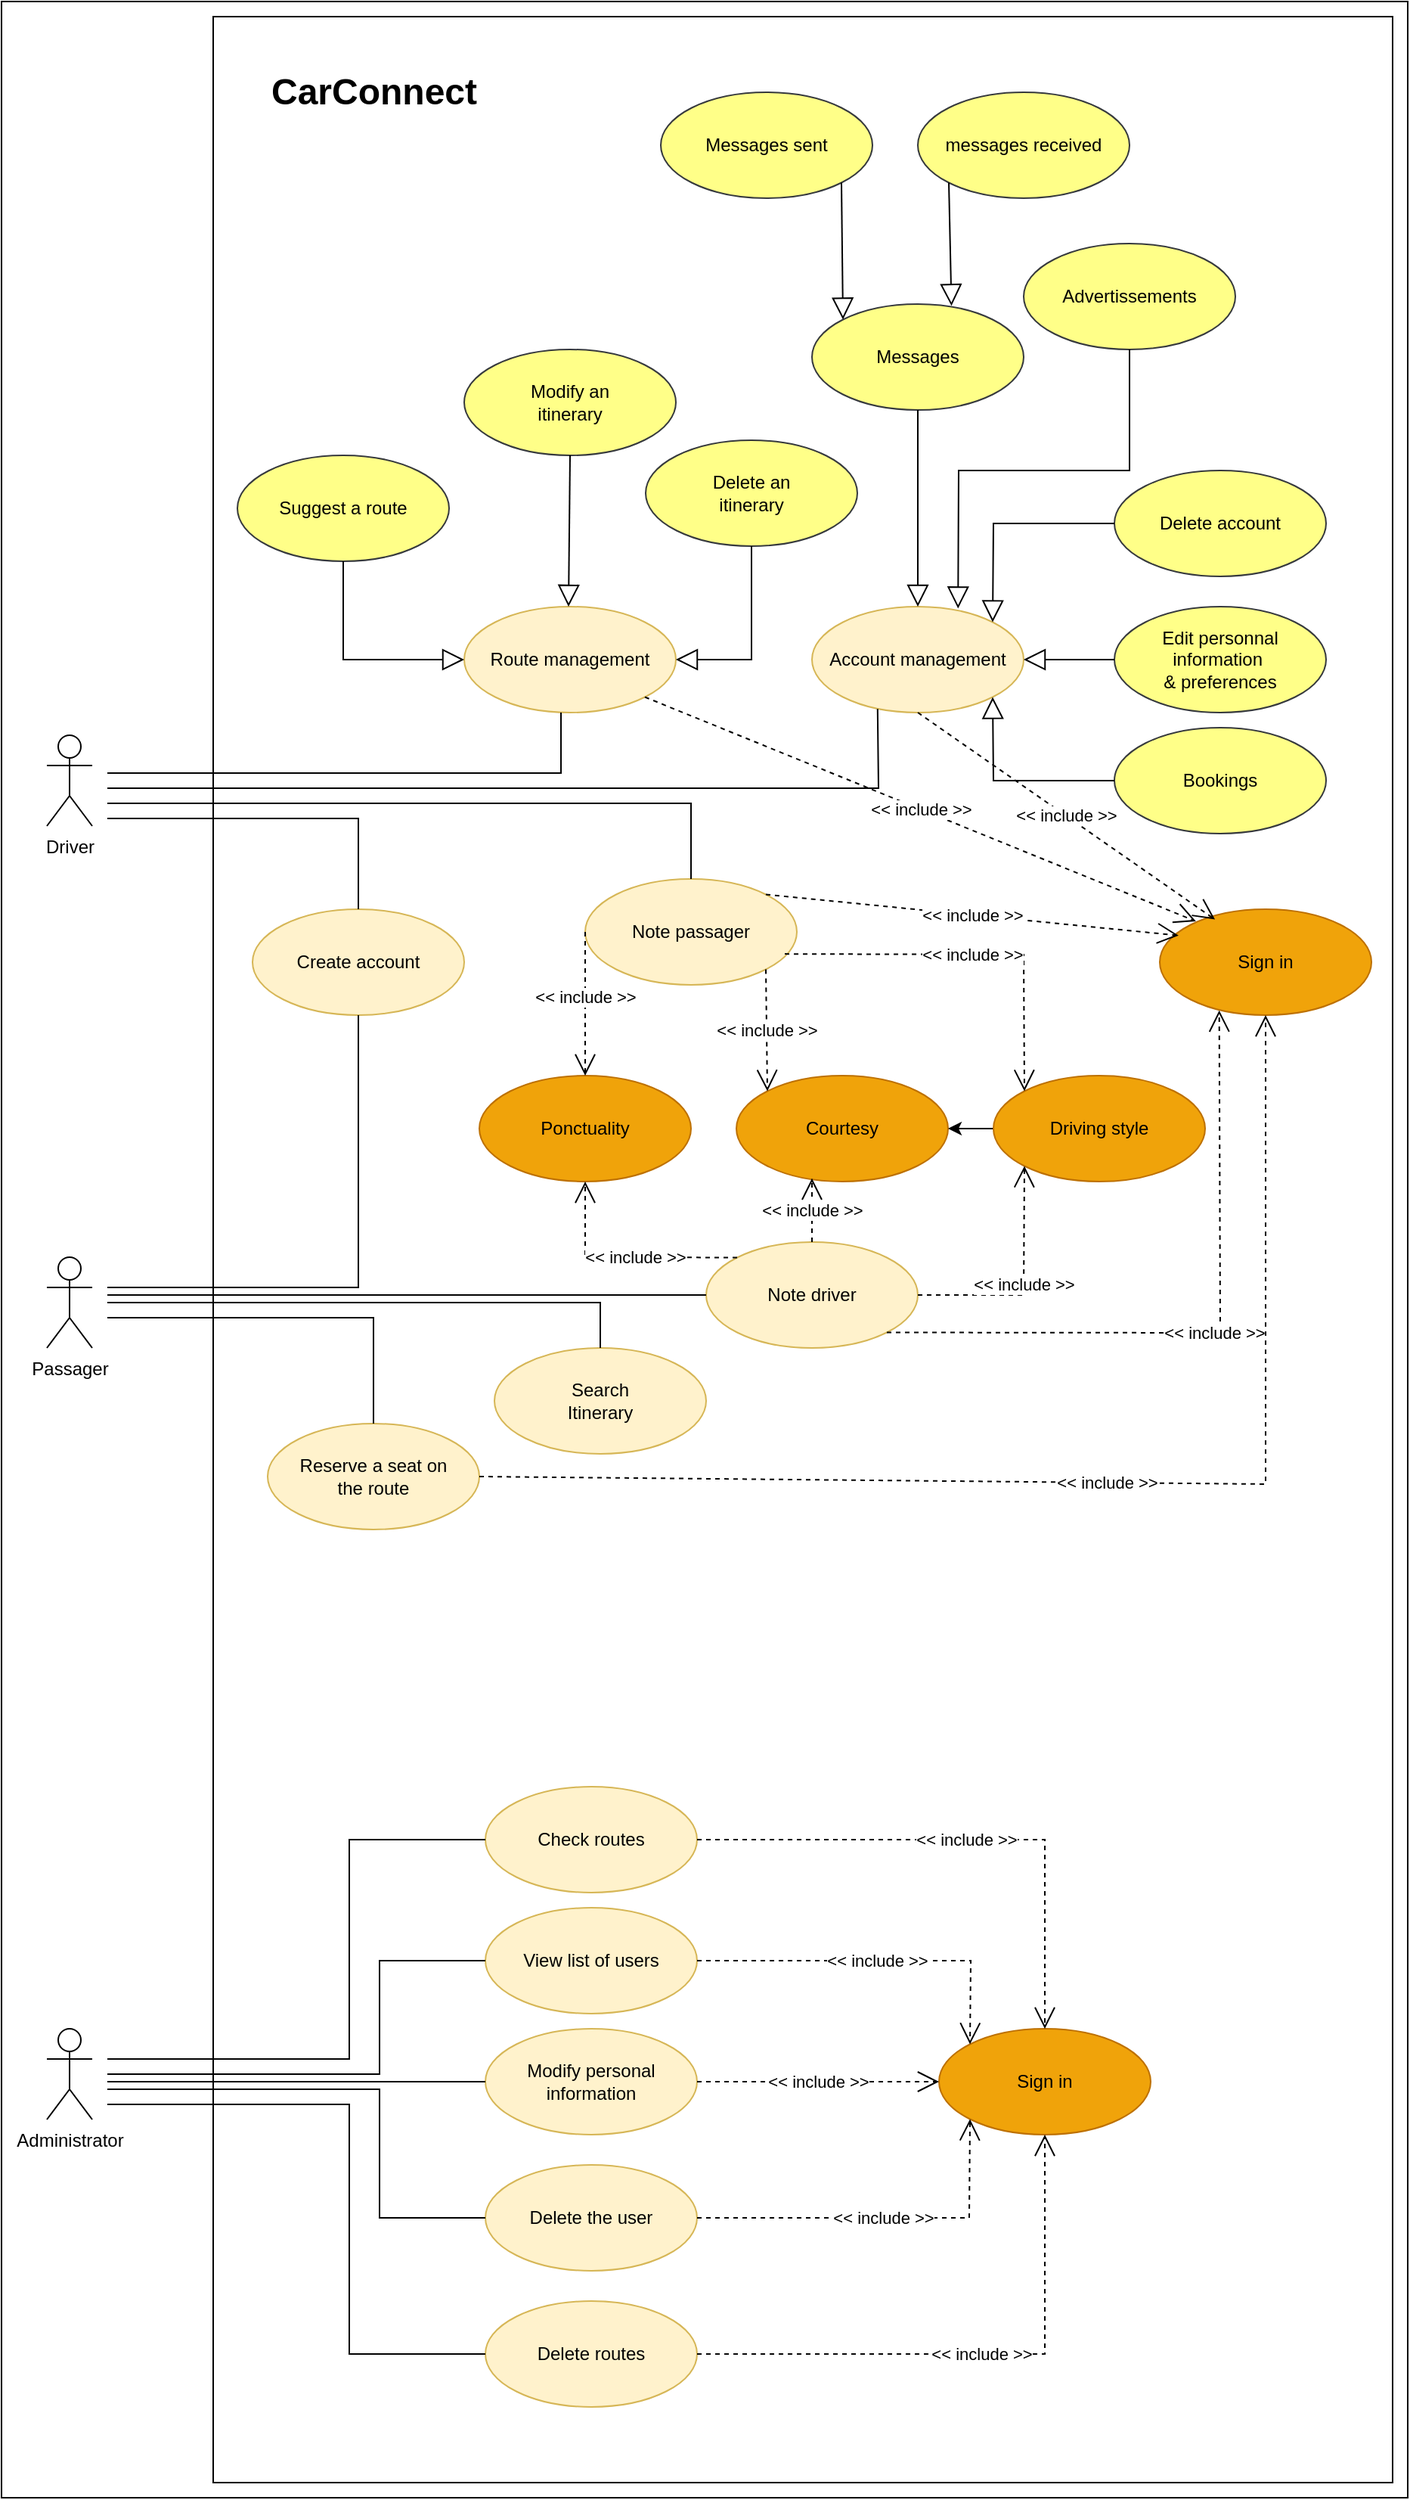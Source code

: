 <mxfile version="26.1.0">
  <diagram name="Page-1" id="--tM3wPtxwtpkSuRADcL">
    <mxGraphModel dx="1509" dy="785" grid="1" gridSize="10" guides="1" tooltips="1" connect="1" arrows="1" fold="1" page="1" pageScale="1" pageWidth="827" pageHeight="1169" math="0" shadow="0">
      <root>
        <mxCell id="0" />
        <mxCell id="1" parent="0" />
        <mxCell id="TRSJzEvxHJCrdjSe0Vc8-1" value="" style="rounded=0;whiteSpace=wrap;html=1;" parent="1" vertex="1">
          <mxGeometry x="710" y="60" width="930" height="1650" as="geometry" />
        </mxCell>
        <mxCell id="TRSJzEvxHJCrdjSe0Vc8-2" value="" style="rounded=0;whiteSpace=wrap;html=1;" parent="1" vertex="1">
          <mxGeometry x="850" y="70" width="780" height="1630" as="geometry" />
        </mxCell>
        <mxCell id="TRSJzEvxHJCrdjSe0Vc8-3" value="Create account" style="ellipse;whiteSpace=wrap;html=1;fillColor=#fff2cc;strokeColor=#d6b656;" parent="1" vertex="1">
          <mxGeometry x="876" y="660" width="140" height="70" as="geometry" />
        </mxCell>
        <mxCell id="TRSJzEvxHJCrdjSe0Vc8-4" value="Account management" style="ellipse;whiteSpace=wrap;html=1;fillColor=#fff2cc;strokeColor=#d6b656;" parent="1" vertex="1">
          <mxGeometry x="1246" y="460" width="140" height="70" as="geometry" />
        </mxCell>
        <mxCell id="TRSJzEvxHJCrdjSe0Vc8-5" value="Route management" style="ellipse;whiteSpace=wrap;html=1;fillColor=#fff2cc;strokeColor=#d6b656;" parent="1" vertex="1">
          <mxGeometry x="1016" y="460" width="140" height="70" as="geometry" />
        </mxCell>
        <mxCell id="TRSJzEvxHJCrdjSe0Vc8-6" value="Note passager" style="ellipse;whiteSpace=wrap;html=1;fillColor=#fff2cc;strokeColor=#d6b656;" parent="1" vertex="1">
          <mxGeometry x="1096" y="640" width="140" height="70" as="geometry" />
        </mxCell>
        <mxCell id="TRSJzEvxHJCrdjSe0Vc8-7" value="Note driver" style="ellipse;whiteSpace=wrap;html=1;fillColor=#fff2cc;strokeColor=#d6b656;" parent="1" vertex="1">
          <mxGeometry x="1176" y="880" width="140" height="70" as="geometry" />
        </mxCell>
        <mxCell id="TRSJzEvxHJCrdjSe0Vc8-8" value="Reserve a seat on&lt;div&gt;the route&lt;/div&gt;" style="ellipse;whiteSpace=wrap;html=1;fillColor=#fff2cc;strokeColor=#d6b656;" parent="1" vertex="1">
          <mxGeometry x="886" y="1000" width="140" height="70" as="geometry" />
        </mxCell>
        <mxCell id="TRSJzEvxHJCrdjSe0Vc8-9" value="View list of users" style="ellipse;whiteSpace=wrap;html=1;fillColor=#fff2cc;strokeColor=#d6b656;" parent="1" vertex="1">
          <mxGeometry x="1030" y="1320" width="140" height="70" as="geometry" />
        </mxCell>
        <mxCell id="TRSJzEvxHJCrdjSe0Vc8-10" value="Modify personal information" style="ellipse;whiteSpace=wrap;html=1;fillColor=#fff2cc;strokeColor=#d6b656;" parent="1" vertex="1">
          <mxGeometry x="1030" y="1400" width="140" height="70" as="geometry" />
        </mxCell>
        <mxCell id="TRSJzEvxHJCrdjSe0Vc8-11" value="Delete routes" style="ellipse;whiteSpace=wrap;html=1;fillColor=#fff2cc;strokeColor=#d6b656;" parent="1" vertex="1">
          <mxGeometry x="1030" y="1580" width="140" height="70" as="geometry" />
        </mxCell>
        <mxCell id="TRSJzEvxHJCrdjSe0Vc8-12" value="Delete the user" style="ellipse;whiteSpace=wrap;html=1;fillColor=#fff2cc;strokeColor=#d6b656;" parent="1" vertex="1">
          <mxGeometry x="1030" y="1490" width="140" height="70" as="geometry" />
        </mxCell>
        <mxCell id="TRSJzEvxHJCrdjSe0Vc8-13" value="Check routes" style="ellipse;whiteSpace=wrap;html=1;fillColor=#fff2cc;strokeColor=#d6b656;" parent="1" vertex="1">
          <mxGeometry x="1030" y="1240" width="140" height="70" as="geometry" />
        </mxCell>
        <mxCell id="TRSJzEvxHJCrdjSe0Vc8-14" value="messages received" style="ellipse;whiteSpace=wrap;html=1;fillColor=#ffff88;strokeColor=#36393d;" parent="1" vertex="1">
          <mxGeometry x="1316" y="120" width="140" height="70" as="geometry" />
        </mxCell>
        <mxCell id="TRSJzEvxHJCrdjSe0Vc8-15" value="Bookings" style="ellipse;whiteSpace=wrap;html=1;fillColor=#ffff88;strokeColor=#36393d;" parent="1" vertex="1">
          <mxGeometry x="1446" y="540" width="140" height="70" as="geometry" />
        </mxCell>
        <mxCell id="TRSJzEvxHJCrdjSe0Vc8-16" value="Messages" style="ellipse;whiteSpace=wrap;html=1;fillColor=#ffff88;strokeColor=#36393d;" parent="1" vertex="1">
          <mxGeometry x="1246" y="260" width="140" height="70" as="geometry" />
        </mxCell>
        <mxCell id="TRSJzEvxHJCrdjSe0Vc8-17" value="Suggest a route" style="ellipse;whiteSpace=wrap;html=1;fillColor=#ffff88;strokeColor=#36393d;" parent="1" vertex="1">
          <mxGeometry x="866" y="360" width="140" height="70" as="geometry" />
        </mxCell>
        <mxCell id="TRSJzEvxHJCrdjSe0Vc8-18" value="Delete an&lt;div&gt;itinerary&lt;/div&gt;" style="ellipse;whiteSpace=wrap;html=1;fillColor=#ffff88;strokeColor=#36393d;" parent="1" vertex="1">
          <mxGeometry x="1136" y="350" width="140" height="70" as="geometry" />
        </mxCell>
        <mxCell id="TRSJzEvxHJCrdjSe0Vc8-19" value="Modify an&lt;div&gt;&lt;div&gt;itinerary&lt;/div&gt;&lt;/div&gt;" style="ellipse;whiteSpace=wrap;html=1;fillColor=#ffff88;strokeColor=#36393d;" parent="1" vertex="1">
          <mxGeometry x="1016" y="290" width="140" height="70" as="geometry" />
        </mxCell>
        <mxCell id="TRSJzEvxHJCrdjSe0Vc8-20" value="Advertissements" style="ellipse;whiteSpace=wrap;html=1;fillColor=#ffff88;strokeColor=#36393d;" parent="1" vertex="1">
          <mxGeometry x="1386" y="220" width="140" height="70" as="geometry" />
        </mxCell>
        <mxCell id="TRSJzEvxHJCrdjSe0Vc8-21" value="Delete account" style="ellipse;whiteSpace=wrap;html=1;fillColor=#ffff88;strokeColor=#36393d;" parent="1" vertex="1">
          <mxGeometry x="1446" y="370" width="140" height="70" as="geometry" />
        </mxCell>
        <mxCell id="TRSJzEvxHJCrdjSe0Vc8-22" value="Edit personnal information&amp;nbsp;&lt;div&gt;&amp;amp; preferences&lt;/div&gt;" style="ellipse;whiteSpace=wrap;html=1;fillColor=#ffff88;strokeColor=#36393d;" parent="1" vertex="1">
          <mxGeometry x="1446" y="460" width="140" height="70" as="geometry" />
        </mxCell>
        <mxCell id="TRSJzEvxHJCrdjSe0Vc8-23" value="Sign in" style="ellipse;whiteSpace=wrap;html=1;fillColor=#f0a30a;strokeColor=#BD7000;fontColor=#000000;" parent="1" vertex="1">
          <mxGeometry x="1476" y="660" width="140" height="70" as="geometry" />
        </mxCell>
        <mxCell id="TRSJzEvxHJCrdjSe0Vc8-24" value="Sign in" style="ellipse;whiteSpace=wrap;html=1;fillColor=#f0a30a;strokeColor=#BD7000;fontColor=#000000;" parent="1" vertex="1">
          <mxGeometry x="1330" y="1400" width="140" height="70" as="geometry" />
        </mxCell>
        <mxCell id="TRSJzEvxHJCrdjSe0Vc8-25" value="Ponctuality" style="ellipse;whiteSpace=wrap;html=1;fillColor=#f0a30a;strokeColor=#BD7000;fontColor=#000000;" parent="1" vertex="1">
          <mxGeometry x="1026" y="770" width="140" height="70" as="geometry" />
        </mxCell>
        <mxCell id="TRSJzEvxHJCrdjSe0Vc8-26" value="Courtesy" style="ellipse;whiteSpace=wrap;html=1;fillColor=#f0a30a;strokeColor=#BD7000;fontColor=#000000;" parent="1" vertex="1">
          <mxGeometry x="1196" y="770" width="140" height="70" as="geometry" />
        </mxCell>
        <mxCell id="TRSJzEvxHJCrdjSe0Vc8-27" value="" style="edgeStyle=orthogonalEdgeStyle;rounded=0;orthogonalLoop=1;jettySize=auto;html=1;" parent="1" source="TRSJzEvxHJCrdjSe0Vc8-28" target="TRSJzEvxHJCrdjSe0Vc8-26" edge="1">
          <mxGeometry relative="1" as="geometry" />
        </mxCell>
        <mxCell id="TRSJzEvxHJCrdjSe0Vc8-28" value="Driving style" style="ellipse;whiteSpace=wrap;html=1;fillColor=#f0a30a;strokeColor=#BD7000;fontColor=#000000;" parent="1" vertex="1">
          <mxGeometry x="1366" y="770" width="140" height="70" as="geometry" />
        </mxCell>
        <mxCell id="TRSJzEvxHJCrdjSe0Vc8-29" value="Driver" style="shape=umlActor;verticalLabelPosition=bottom;verticalAlign=top;html=1;" parent="1" vertex="1">
          <mxGeometry x="740" y="545" width="30" height="60" as="geometry" />
        </mxCell>
        <mxCell id="TRSJzEvxHJCrdjSe0Vc8-30" value="" style="endArrow=none;html=1;rounded=0;entryX=0.5;entryY=0;entryDx=0;entryDy=0;" parent="1" target="TRSJzEvxHJCrdjSe0Vc8-3" edge="1">
          <mxGeometry width="50" height="50" relative="1" as="geometry">
            <mxPoint x="780" y="600" as="sourcePoint" />
            <mxPoint x="1160" y="540" as="targetPoint" />
            <Array as="points">
              <mxPoint x="946" y="600" />
            </Array>
          </mxGeometry>
        </mxCell>
        <mxCell id="TRSJzEvxHJCrdjSe0Vc8-31" value="" style="endArrow=none;html=1;rounded=0;entryX=0.31;entryY=0.966;entryDx=0;entryDy=0;entryPerimeter=0;" parent="1" target="TRSJzEvxHJCrdjSe0Vc8-4" edge="1">
          <mxGeometry width="50" height="50" relative="1" as="geometry">
            <mxPoint x="780" y="580" as="sourcePoint" />
            <mxPoint x="1290" y="550" as="targetPoint" />
            <Array as="points">
              <mxPoint x="1290" y="580" />
            </Array>
          </mxGeometry>
        </mxCell>
        <mxCell id="TRSJzEvxHJCrdjSe0Vc8-32" value="" style="endArrow=block;endFill=0;endSize=12;html=1;rounded=0;entryX=0.5;entryY=0;entryDx=0;entryDy=0;exitX=0.5;exitY=1;exitDx=0;exitDy=0;" parent="1" source="TRSJzEvxHJCrdjSe0Vc8-16" target="TRSJzEvxHJCrdjSe0Vc8-4" edge="1">
          <mxGeometry width="160" relative="1" as="geometry">
            <mxPoint x="1186" y="420" as="sourcePoint" />
            <mxPoint x="1266" y="590" as="targetPoint" />
          </mxGeometry>
        </mxCell>
        <mxCell id="TRSJzEvxHJCrdjSe0Vc8-33" value="Messages sent" style="ellipse;whiteSpace=wrap;html=1;fillColor=#ffff88;strokeColor=#36393d;" parent="1" vertex="1">
          <mxGeometry x="1146" y="120" width="140" height="70" as="geometry" />
        </mxCell>
        <mxCell id="TRSJzEvxHJCrdjSe0Vc8-34" value="" style="endArrow=block;endFill=0;endSize=12;html=1;rounded=0;exitX=0;exitY=1;exitDx=0;exitDy=0;entryX=0.659;entryY=0.017;entryDx=0;entryDy=0;entryPerimeter=0;" parent="1" source="TRSJzEvxHJCrdjSe0Vc8-14" target="TRSJzEvxHJCrdjSe0Vc8-16" edge="1">
          <mxGeometry width="160" relative="1" as="geometry">
            <mxPoint x="1246" y="290" as="sourcePoint" />
            <mxPoint x="1336" y="260" as="targetPoint" />
          </mxGeometry>
        </mxCell>
        <mxCell id="TRSJzEvxHJCrdjSe0Vc8-35" value="" style="endArrow=block;endFill=0;endSize=12;html=1;rounded=0;entryX=0;entryY=0;entryDx=0;entryDy=0;exitX=1;exitY=1;exitDx=0;exitDy=0;" parent="1" source="TRSJzEvxHJCrdjSe0Vc8-33" target="TRSJzEvxHJCrdjSe0Vc8-16" edge="1">
          <mxGeometry width="160" relative="1" as="geometry">
            <mxPoint x="1107" y="210" as="sourcePoint" />
            <mxPoint x="1106" y="280" as="targetPoint" />
          </mxGeometry>
        </mxCell>
        <mxCell id="TRSJzEvxHJCrdjSe0Vc8-36" value="" style="endArrow=block;endFill=0;endSize=12;html=1;rounded=0;entryX=0.69;entryY=0.017;entryDx=0;entryDy=0;exitX=0.5;exitY=1;exitDx=0;exitDy=0;entryPerimeter=0;" parent="1" source="TRSJzEvxHJCrdjSe0Vc8-20" target="TRSJzEvxHJCrdjSe0Vc8-4" edge="1">
          <mxGeometry width="160" relative="1" as="geometry">
            <mxPoint x="1196" y="330" as="sourcePoint" />
            <mxPoint x="1196" y="490" as="targetPoint" />
            <Array as="points">
              <mxPoint x="1456" y="370" />
              <mxPoint x="1343" y="370" />
            </Array>
          </mxGeometry>
        </mxCell>
        <mxCell id="TRSJzEvxHJCrdjSe0Vc8-37" value="" style="endArrow=block;endFill=0;endSize=12;html=1;rounded=0;entryX=1;entryY=0;entryDx=0;entryDy=0;exitX=0;exitY=0.5;exitDx=0;exitDy=0;" parent="1" source="TRSJzEvxHJCrdjSe0Vc8-21" target="TRSJzEvxHJCrdjSe0Vc8-4" edge="1">
          <mxGeometry width="160" relative="1" as="geometry">
            <mxPoint x="1276" y="345" as="sourcePoint" />
            <mxPoint x="1276" y="470" as="targetPoint" />
            <Array as="points">
              <mxPoint x="1366" y="405" />
            </Array>
          </mxGeometry>
        </mxCell>
        <mxCell id="TRSJzEvxHJCrdjSe0Vc8-38" value="" style="endArrow=block;endFill=0;endSize=12;html=1;rounded=0;entryX=1;entryY=0.5;entryDx=0;entryDy=0;exitX=0;exitY=0.5;exitDx=0;exitDy=0;" parent="1" source="TRSJzEvxHJCrdjSe0Vc8-22" target="TRSJzEvxHJCrdjSe0Vc8-4" edge="1">
          <mxGeometry width="160" relative="1" as="geometry">
            <mxPoint x="1276" y="345" as="sourcePoint" />
            <mxPoint x="1276" y="470" as="targetPoint" />
          </mxGeometry>
        </mxCell>
        <mxCell id="TRSJzEvxHJCrdjSe0Vc8-39" value="" style="endArrow=none;html=1;rounded=0;entryX=0.5;entryY=1;entryDx=0;entryDy=0;" parent="1" edge="1">
          <mxGeometry width="50" height="50" relative="1" as="geometry">
            <mxPoint x="780" y="570" as="sourcePoint" />
            <mxPoint x="1080" y="530" as="targetPoint" />
            <Array as="points">
              <mxPoint x="1080" y="570" />
            </Array>
          </mxGeometry>
        </mxCell>
        <mxCell id="TRSJzEvxHJCrdjSe0Vc8-40" value="" style="endArrow=block;endFill=0;endSize=12;html=1;rounded=0;exitX=0;exitY=0.5;exitDx=0;exitDy=0;entryX=1;entryY=1;entryDx=0;entryDy=0;" parent="1" source="TRSJzEvxHJCrdjSe0Vc8-15" target="TRSJzEvxHJCrdjSe0Vc8-4" edge="1">
          <mxGeometry width="160" relative="1" as="geometry">
            <mxPoint x="1436" y="570" as="sourcePoint" />
            <mxPoint x="1366" y="580" as="targetPoint" />
            <Array as="points">
              <mxPoint x="1366" y="575" />
            </Array>
          </mxGeometry>
        </mxCell>
        <mxCell id="TRSJzEvxHJCrdjSe0Vc8-41" value="" style="endArrow=block;endFill=0;endSize=12;html=1;rounded=0;exitX=0.5;exitY=1;exitDx=0;exitDy=0;" parent="1" source="TRSJzEvxHJCrdjSe0Vc8-19" edge="1">
          <mxGeometry width="160" relative="1" as="geometry">
            <mxPoint x="1085.44" y="330" as="sourcePoint" />
            <mxPoint x="1085" y="460" as="targetPoint" />
          </mxGeometry>
        </mxCell>
        <mxCell id="TRSJzEvxHJCrdjSe0Vc8-42" value="" style="endArrow=block;endFill=0;endSize=12;html=1;rounded=0;entryX=1;entryY=0.5;entryDx=0;entryDy=0;exitX=0.5;exitY=1;exitDx=0;exitDy=0;" parent="1" source="TRSJzEvxHJCrdjSe0Vc8-18" target="TRSJzEvxHJCrdjSe0Vc8-5" edge="1">
          <mxGeometry width="160" relative="1" as="geometry">
            <mxPoint x="1186" y="430" as="sourcePoint" />
            <mxPoint x="1186" y="560" as="targetPoint" />
            <Array as="points">
              <mxPoint x="1206" y="495" />
            </Array>
          </mxGeometry>
        </mxCell>
        <mxCell id="TRSJzEvxHJCrdjSe0Vc8-43" value="" style="endArrow=block;endFill=0;endSize=12;html=1;rounded=0;exitX=0.5;exitY=1;exitDx=0;exitDy=0;entryX=0;entryY=0.5;entryDx=0;entryDy=0;" parent="1" source="TRSJzEvxHJCrdjSe0Vc8-17" target="TRSJzEvxHJCrdjSe0Vc8-5" edge="1">
          <mxGeometry width="160" relative="1" as="geometry">
            <mxPoint x="1096" y="370" as="sourcePoint" />
            <mxPoint x="1095" y="470" as="targetPoint" />
            <Array as="points">
              <mxPoint x="936" y="495" />
            </Array>
          </mxGeometry>
        </mxCell>
        <mxCell id="TRSJzEvxHJCrdjSe0Vc8-44" value="" style="endArrow=none;html=1;rounded=0;entryX=0.5;entryY=0;entryDx=0;entryDy=0;" parent="1" target="TRSJzEvxHJCrdjSe0Vc8-6" edge="1">
          <mxGeometry width="50" height="50" relative="1" as="geometry">
            <mxPoint x="780" y="590" as="sourcePoint" />
            <mxPoint x="1320" y="630" as="targetPoint" />
            <Array as="points">
              <mxPoint x="1166" y="590" />
            </Array>
          </mxGeometry>
        </mxCell>
        <mxCell id="TRSJzEvxHJCrdjSe0Vc8-45" value="&amp;lt;&amp;lt; include &amp;gt;&amp;gt;" style="endArrow=open;endSize=12;dashed=1;html=1;rounded=0;exitX=0.943;exitY=0.708;exitDx=0;exitDy=0;entryX=0;entryY=0;entryDx=0;entryDy=0;exitPerimeter=0;" parent="1" source="TRSJzEvxHJCrdjSe0Vc8-6" target="TRSJzEvxHJCrdjSe0Vc8-28" edge="1">
          <mxGeometry width="160" relative="1" as="geometry">
            <mxPoint x="1206" y="810" as="sourcePoint" />
            <mxPoint x="1376" y="750" as="targetPoint" />
            <Array as="points">
              <mxPoint x="1386" y="690" />
            </Array>
          </mxGeometry>
        </mxCell>
        <mxCell id="TRSJzEvxHJCrdjSe0Vc8-46" value="&amp;lt;&amp;lt; include &amp;gt;&amp;gt;" style="endArrow=open;endSize=12;dashed=1;html=1;rounded=0;exitX=1;exitY=1;exitDx=0;exitDy=0;entryX=0;entryY=0;entryDx=0;entryDy=0;" parent="1" source="TRSJzEvxHJCrdjSe0Vc8-6" target="TRSJzEvxHJCrdjSe0Vc8-26" edge="1">
          <mxGeometry width="160" relative="1" as="geometry">
            <mxPoint x="1246" y="705" as="sourcePoint" />
            <mxPoint x="1366" y="705" as="targetPoint" />
            <Array as="points" />
          </mxGeometry>
        </mxCell>
        <mxCell id="TRSJzEvxHJCrdjSe0Vc8-47" value="&amp;lt;&amp;lt; include &amp;gt;&amp;gt;" style="endArrow=open;endSize=12;dashed=1;html=1;rounded=0;exitX=0;exitY=0.5;exitDx=0;exitDy=0;entryX=0.5;entryY=0;entryDx=0;entryDy=0;" parent="1" source="TRSJzEvxHJCrdjSe0Vc8-6" target="TRSJzEvxHJCrdjSe0Vc8-25" edge="1">
          <mxGeometry x="-0.098" width="160" relative="1" as="geometry">
            <mxPoint x="1256" y="715" as="sourcePoint" />
            <mxPoint x="1376" y="715" as="targetPoint" />
            <Array as="points">
              <mxPoint x="1096" y="720" />
            </Array>
            <mxPoint as="offset" />
          </mxGeometry>
        </mxCell>
        <mxCell id="TRSJzEvxHJCrdjSe0Vc8-48" value="Passager" style="shape=umlActor;verticalLabelPosition=bottom;verticalAlign=top;html=1;" parent="1" vertex="1">
          <mxGeometry x="740" y="890" width="30" height="60" as="geometry" />
        </mxCell>
        <mxCell id="TRSJzEvxHJCrdjSe0Vc8-49" value="" style="endArrow=none;html=1;rounded=0;entryX=0.5;entryY=1;entryDx=0;entryDy=0;" parent="1" target="TRSJzEvxHJCrdjSe0Vc8-3" edge="1">
          <mxGeometry width="50" height="50" relative="1" as="geometry">
            <mxPoint x="780" y="910" as="sourcePoint" />
            <mxPoint x="1220" y="860" as="targetPoint" />
            <Array as="points">
              <mxPoint x="946" y="910" />
            </Array>
          </mxGeometry>
        </mxCell>
        <mxCell id="TRSJzEvxHJCrdjSe0Vc8-50" value="" style="endArrow=none;html=1;rounded=0;entryX=0;entryY=0.5;entryDx=0;entryDy=0;" parent="1" target="TRSJzEvxHJCrdjSe0Vc8-7" edge="1">
          <mxGeometry width="50" height="50" relative="1" as="geometry">
            <mxPoint x="780" y="915" as="sourcePoint" />
            <mxPoint x="1220" y="860" as="targetPoint" />
          </mxGeometry>
        </mxCell>
        <mxCell id="TRSJzEvxHJCrdjSe0Vc8-51" value="&amp;lt;&amp;lt; include &amp;gt;&amp;gt;" style="endArrow=open;endSize=12;dashed=1;html=1;rounded=0;exitX=0;exitY=0;exitDx=0;exitDy=0;entryX=0.5;entryY=1;entryDx=0;entryDy=0;" parent="1" source="TRSJzEvxHJCrdjSe0Vc8-7" target="TRSJzEvxHJCrdjSe0Vc8-25" edge="1">
          <mxGeometry x="-0.098" width="160" relative="1" as="geometry">
            <mxPoint x="1076" y="850" as="sourcePoint" />
            <mxPoint x="1076" y="945" as="targetPoint" />
            <Array as="points">
              <mxPoint x="1096" y="890" />
            </Array>
            <mxPoint as="offset" />
          </mxGeometry>
        </mxCell>
        <mxCell id="TRSJzEvxHJCrdjSe0Vc8-52" value="&amp;lt;&amp;lt; include &amp;gt;&amp;gt;" style="endArrow=open;endSize=12;dashed=1;html=1;rounded=0;exitX=0.5;exitY=0;exitDx=0;exitDy=0;entryX=0.357;entryY=0.97;entryDx=0;entryDy=0;entryPerimeter=0;" parent="1" source="TRSJzEvxHJCrdjSe0Vc8-7" target="TRSJzEvxHJCrdjSe0Vc8-26" edge="1">
          <mxGeometry width="160" relative="1" as="geometry">
            <mxPoint x="1356" y="870" as="sourcePoint" />
            <mxPoint x="1356" y="950" as="targetPoint" />
            <Array as="points" />
          </mxGeometry>
        </mxCell>
        <mxCell id="TRSJzEvxHJCrdjSe0Vc8-53" value="&amp;lt;&amp;lt; include &amp;gt;&amp;gt;" style="endArrow=open;endSize=12;dashed=1;html=1;rounded=0;exitX=1;exitY=0.5;exitDx=0;exitDy=0;entryX=0;entryY=1;entryDx=0;entryDy=0;" parent="1" source="TRSJzEvxHJCrdjSe0Vc8-7" target="TRSJzEvxHJCrdjSe0Vc8-28" edge="1">
          <mxGeometry width="160" relative="1" as="geometry">
            <mxPoint x="1236" y="720" as="sourcePoint" />
            <mxPoint x="1236" y="800" as="targetPoint" />
            <Array as="points">
              <mxPoint x="1386" y="915" />
            </Array>
          </mxGeometry>
        </mxCell>
        <mxCell id="TRSJzEvxHJCrdjSe0Vc8-54" value="Search&lt;div&gt;Itinerary&lt;/div&gt;" style="ellipse;whiteSpace=wrap;html=1;fillColor=#fff2cc;strokeColor=#d6b656;" parent="1" vertex="1">
          <mxGeometry x="1036" y="950" width="140" height="70" as="geometry" />
        </mxCell>
        <mxCell id="TRSJzEvxHJCrdjSe0Vc8-55" value="" style="endArrow=none;html=1;rounded=0;entryX=0.5;entryY=0;entryDx=0;entryDy=0;" parent="1" target="TRSJzEvxHJCrdjSe0Vc8-54" edge="1">
          <mxGeometry width="50" height="50" relative="1" as="geometry">
            <mxPoint x="780" y="920" as="sourcePoint" />
            <mxPoint x="1270" y="850" as="targetPoint" />
            <Array as="points">
              <mxPoint x="1106" y="920" />
            </Array>
          </mxGeometry>
        </mxCell>
        <mxCell id="TRSJzEvxHJCrdjSe0Vc8-56" value="&amp;lt;&amp;lt; include &amp;gt;&amp;gt;" style="endArrow=open;endSize=12;dashed=1;html=1;rounded=0;exitX=1;exitY=0;exitDx=0;exitDy=0;entryX=0.089;entryY=0.248;entryDx=0;entryDy=0;entryPerimeter=0;" parent="1" source="TRSJzEvxHJCrdjSe0Vc8-6" target="TRSJzEvxHJCrdjSe0Vc8-23" edge="1">
          <mxGeometry width="160" relative="1" as="geometry">
            <mxPoint x="1246" y="685" as="sourcePoint" />
            <mxPoint x="1396" y="800" as="targetPoint" />
            <Array as="points" />
          </mxGeometry>
        </mxCell>
        <mxCell id="TRSJzEvxHJCrdjSe0Vc8-57" value="&amp;lt;&amp;lt; include &amp;gt;&amp;gt;" style="endArrow=open;endSize=12;dashed=1;html=1;rounded=0;exitX=1;exitY=1;exitDx=0;exitDy=0;entryX=0.171;entryY=0.114;entryDx=0;entryDy=0;entryPerimeter=0;" parent="1" source="TRSJzEvxHJCrdjSe0Vc8-5" target="TRSJzEvxHJCrdjSe0Vc8-23" edge="1">
          <mxGeometry width="160" relative="1" as="geometry">
            <mxPoint x="1226" y="660" as="sourcePoint" />
            <mxPoint x="1506" y="680" as="targetPoint" />
            <Array as="points" />
          </mxGeometry>
        </mxCell>
        <mxCell id="TRSJzEvxHJCrdjSe0Vc8-58" value="&amp;lt;&amp;lt; include &amp;gt;&amp;gt;" style="endArrow=open;endSize=12;dashed=1;html=1;rounded=0;exitX=0.5;exitY=1;exitDx=0;exitDy=0;entryX=0.261;entryY=0.097;entryDx=0;entryDy=0;entryPerimeter=0;" parent="1" source="TRSJzEvxHJCrdjSe0Vc8-4" target="TRSJzEvxHJCrdjSe0Vc8-23" edge="1">
          <mxGeometry width="160" relative="1" as="geometry">
            <mxPoint x="1226" y="660" as="sourcePoint" />
            <mxPoint x="1498" y="687" as="targetPoint" />
            <Array as="points" />
          </mxGeometry>
        </mxCell>
        <mxCell id="TRSJzEvxHJCrdjSe0Vc8-59" value="&amp;lt;&amp;lt; include &amp;gt;&amp;gt;" style="endArrow=open;endSize=12;dashed=1;html=1;rounded=0;entryX=0.281;entryY=0.955;entryDx=0;entryDy=0;exitX=1;exitY=1;exitDx=0;exitDy=0;entryPerimeter=0;" parent="1" source="TRSJzEvxHJCrdjSe0Vc8-7" target="TRSJzEvxHJCrdjSe0Vc8-23" edge="1">
          <mxGeometry width="160" relative="1" as="geometry">
            <mxPoint x="1326" y="925" as="sourcePoint" />
            <mxPoint x="1396" y="850" as="targetPoint" />
            <Array as="points">
              <mxPoint x="1516" y="940" />
            </Array>
          </mxGeometry>
        </mxCell>
        <mxCell id="TRSJzEvxHJCrdjSe0Vc8-60" value="&amp;lt;&amp;lt; include &amp;gt;&amp;gt;" style="endArrow=open;endSize=12;dashed=1;html=1;rounded=0;entryX=0.5;entryY=1;entryDx=0;entryDy=0;exitX=1;exitY=0.5;exitDx=0;exitDy=0;" parent="1" source="TRSJzEvxHJCrdjSe0Vc8-8" target="TRSJzEvxHJCrdjSe0Vc8-23" edge="1">
          <mxGeometry width="160" relative="1" as="geometry">
            <mxPoint x="1306" y="950" as="sourcePoint" />
            <mxPoint x="1525" y="737" as="targetPoint" />
            <Array as="points">
              <mxPoint x="1546" y="1040" />
            </Array>
          </mxGeometry>
        </mxCell>
        <mxCell id="TRSJzEvxHJCrdjSe0Vc8-61" value="" style="endArrow=none;html=1;rounded=0;entryX=0.5;entryY=0;entryDx=0;entryDy=0;" parent="1" target="TRSJzEvxHJCrdjSe0Vc8-8" edge="1">
          <mxGeometry width="50" height="50" relative="1" as="geometry">
            <mxPoint x="780" y="930" as="sourcePoint" />
            <mxPoint x="980" y="1000" as="targetPoint" />
            <Array as="points">
              <mxPoint x="956" y="930" />
            </Array>
          </mxGeometry>
        </mxCell>
        <mxCell id="TRSJzEvxHJCrdjSe0Vc8-62" value="" style="endArrow=none;html=1;rounded=0;entryX=0;entryY=0.5;entryDx=0;entryDy=0;" parent="1" target="TRSJzEvxHJCrdjSe0Vc8-10" edge="1">
          <mxGeometry width="50" height="50" relative="1" as="geometry">
            <mxPoint x="780" y="1435" as="sourcePoint" />
            <mxPoint x="1350" y="1510" as="targetPoint" />
          </mxGeometry>
        </mxCell>
        <mxCell id="TRSJzEvxHJCrdjSe0Vc8-63" value="" style="endArrow=none;html=1;rounded=0;entryX=0;entryY=0.5;entryDx=0;entryDy=0;" parent="1" target="TRSJzEvxHJCrdjSe0Vc8-9" edge="1">
          <mxGeometry width="50" height="50" relative="1" as="geometry">
            <mxPoint x="780" y="1430" as="sourcePoint" />
            <mxPoint x="1350" y="1510" as="targetPoint" />
            <Array as="points">
              <mxPoint x="960" y="1430" />
              <mxPoint x="960" y="1355" />
            </Array>
          </mxGeometry>
        </mxCell>
        <mxCell id="TRSJzEvxHJCrdjSe0Vc8-64" value="" style="endArrow=none;html=1;rounded=0;entryX=0;entryY=0.5;entryDx=0;entryDy=0;" parent="1" target="TRSJzEvxHJCrdjSe0Vc8-13" edge="1">
          <mxGeometry width="50" height="50" relative="1" as="geometry">
            <mxPoint x="780" y="1420" as="sourcePoint" />
            <mxPoint x="1350" y="1510" as="targetPoint" />
            <Array as="points">
              <mxPoint x="940" y="1420" />
              <mxPoint x="940" y="1275" />
            </Array>
          </mxGeometry>
        </mxCell>
        <mxCell id="TRSJzEvxHJCrdjSe0Vc8-65" value="" style="endArrow=none;html=1;rounded=0;entryX=0;entryY=0.5;entryDx=0;entryDy=0;" parent="1" target="TRSJzEvxHJCrdjSe0Vc8-12" edge="1">
          <mxGeometry width="50" height="50" relative="1" as="geometry">
            <mxPoint x="780" y="1440" as="sourcePoint" />
            <mxPoint x="1350" y="1510" as="targetPoint" />
            <Array as="points">
              <mxPoint x="960" y="1440" />
              <mxPoint x="960" y="1525" />
            </Array>
          </mxGeometry>
        </mxCell>
        <mxCell id="TRSJzEvxHJCrdjSe0Vc8-66" value="" style="endArrow=none;html=1;rounded=0;entryX=0;entryY=0.5;entryDx=0;entryDy=0;" parent="1" target="TRSJzEvxHJCrdjSe0Vc8-11" edge="1">
          <mxGeometry width="50" height="50" relative="1" as="geometry">
            <mxPoint x="780" y="1450" as="sourcePoint" />
            <mxPoint x="1350" y="1510" as="targetPoint" />
            <Array as="points">
              <mxPoint x="940" y="1450" />
              <mxPoint x="940" y="1615" />
            </Array>
          </mxGeometry>
        </mxCell>
        <mxCell id="TRSJzEvxHJCrdjSe0Vc8-67" value="&amp;lt;&amp;lt; include &amp;gt;&amp;gt;" style="endArrow=open;endSize=12;dashed=1;html=1;rounded=0;exitX=1;exitY=0.5;exitDx=0;exitDy=0;entryX=0;entryY=0.5;entryDx=0;entryDy=0;" parent="1" source="TRSJzEvxHJCrdjSe0Vc8-10" target="TRSJzEvxHJCrdjSe0Vc8-24" edge="1">
          <mxGeometry width="160" relative="1" as="geometry">
            <mxPoint x="1250" y="1530" as="sourcePoint" />
            <mxPoint x="1410" y="1530" as="targetPoint" />
            <mxPoint as="offset" />
          </mxGeometry>
        </mxCell>
        <mxCell id="TRSJzEvxHJCrdjSe0Vc8-68" value="&amp;lt;&amp;lt; include &amp;gt;&amp;gt;" style="endArrow=open;endSize=12;dashed=1;html=1;rounded=0;entryX=0;entryY=0;entryDx=0;entryDy=0;exitX=1;exitY=0.5;exitDx=0;exitDy=0;" parent="1" source="TRSJzEvxHJCrdjSe0Vc8-9" target="TRSJzEvxHJCrdjSe0Vc8-24" edge="1">
          <mxGeometry x="0.004" width="160" relative="1" as="geometry">
            <mxPoint x="1210" y="1354" as="sourcePoint" />
            <mxPoint x="1330" y="1354.47" as="targetPoint" />
            <mxPoint as="offset" />
            <Array as="points">
              <mxPoint x="1351" y="1355" />
            </Array>
          </mxGeometry>
        </mxCell>
        <mxCell id="TRSJzEvxHJCrdjSe0Vc8-69" value="&amp;lt;&amp;lt; include &amp;gt;&amp;gt;" style="endArrow=open;endSize=12;dashed=1;html=1;rounded=0;exitX=1;exitY=0.5;exitDx=0;exitDy=0;entryX=0.5;entryY=0;entryDx=0;entryDy=0;" parent="1" source="TRSJzEvxHJCrdjSe0Vc8-13" target="TRSJzEvxHJCrdjSe0Vc8-24" edge="1">
          <mxGeometry width="160" relative="1" as="geometry">
            <mxPoint x="1200" y="1290" as="sourcePoint" />
            <mxPoint x="1360" y="1290" as="targetPoint" />
            <mxPoint as="offset" />
            <Array as="points">
              <mxPoint x="1400" y="1275" />
            </Array>
          </mxGeometry>
        </mxCell>
        <mxCell id="TRSJzEvxHJCrdjSe0Vc8-70" value="&amp;lt;&amp;lt; include &amp;gt;&amp;gt;" style="endArrow=open;endSize=12;dashed=1;html=1;rounded=0;exitX=1;exitY=0.5;exitDx=0;exitDy=0;entryX=0;entryY=1;entryDx=0;entryDy=0;" parent="1" source="TRSJzEvxHJCrdjSe0Vc8-12" target="TRSJzEvxHJCrdjSe0Vc8-24" edge="1">
          <mxGeometry width="160" relative="1" as="geometry">
            <mxPoint x="1200" y="1520" as="sourcePoint" />
            <mxPoint x="1360" y="1520" as="targetPoint" />
            <mxPoint as="offset" />
            <Array as="points">
              <mxPoint x="1350" y="1525" />
            </Array>
          </mxGeometry>
        </mxCell>
        <mxCell id="TRSJzEvxHJCrdjSe0Vc8-71" value="&amp;lt;&amp;lt; include &amp;gt;&amp;gt;" style="endArrow=open;endSize=12;dashed=1;html=1;rounded=0;exitX=1;exitY=0.5;exitDx=0;exitDy=0;entryX=0.5;entryY=1;entryDx=0;entryDy=0;" parent="1" source="TRSJzEvxHJCrdjSe0Vc8-11" target="TRSJzEvxHJCrdjSe0Vc8-24" edge="1">
          <mxGeometry width="160" relative="1" as="geometry">
            <mxPoint x="1200" y="1465" as="sourcePoint" />
            <mxPoint x="1360" y="1465" as="targetPoint" />
            <mxPoint as="offset" />
            <Array as="points">
              <mxPoint x="1400" y="1615" />
            </Array>
          </mxGeometry>
        </mxCell>
        <mxCell id="TRSJzEvxHJCrdjSe0Vc8-72" value="Administrator" style="shape=umlActor;verticalLabelPosition=bottom;verticalAlign=top;html=1;" parent="1" vertex="1">
          <mxGeometry x="740" y="1400" width="30" height="60" as="geometry" />
        </mxCell>
        <mxCell id="TRSJzEvxHJCrdjSe0Vc8-73" value="CarConnect" style="text;strokeColor=none;fillColor=none;html=1;fontSize=24;fontStyle=1;verticalAlign=middle;align=center;" parent="1" vertex="1">
          <mxGeometry x="906" y="100" width="100" height="40" as="geometry" />
        </mxCell>
      </root>
    </mxGraphModel>
  </diagram>
</mxfile>
